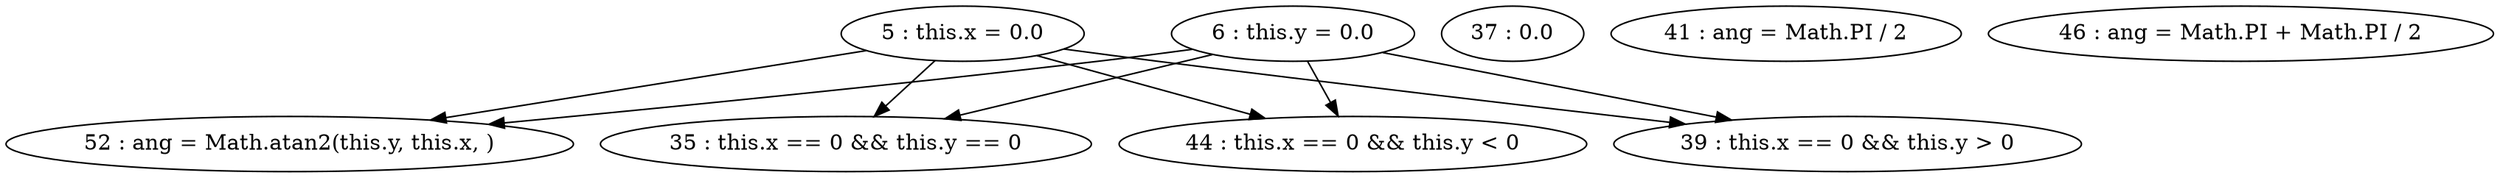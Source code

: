 digraph G {
"5 : this.x = 0.0"
"5 : this.x = 0.0" -> "44 : this.x == 0 && this.y < 0"
"5 : this.x = 0.0" -> "39 : this.x == 0 && this.y > 0"
"5 : this.x = 0.0" -> "52 : ang = Math.atan2(this.y, this.x, )"
"5 : this.x = 0.0" -> "35 : this.x == 0 && this.y == 0"
"6 : this.y = 0.0"
"6 : this.y = 0.0" -> "44 : this.x == 0 && this.y < 0"
"6 : this.y = 0.0" -> "39 : this.x == 0 && this.y > 0"
"6 : this.y = 0.0" -> "52 : ang = Math.atan2(this.y, this.x, )"
"6 : this.y = 0.0" -> "35 : this.x == 0 && this.y == 0"
"35 : this.x == 0 && this.y == 0"
"37 : 0.0"
"39 : this.x == 0 && this.y > 0"
"41 : ang = Math.PI / 2"
"44 : this.x == 0 && this.y < 0"
"46 : ang = Math.PI + Math.PI / 2"
"52 : ang = Math.atan2(this.y, this.x, )"
}